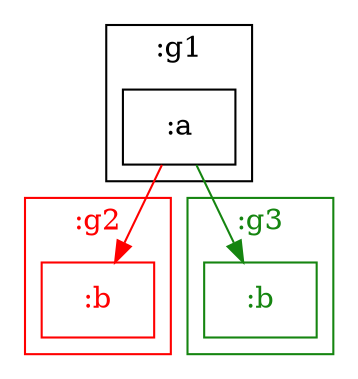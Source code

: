 /* Generated by GvGen v.1.0 (https://www.github.com/stricaud/gvgen) */

digraph G {
compound=true;
   subgraph cluster3 {
   shape="rectangle";
label=":g2";
color="#ff0000";
fontcolor="#ff0000";
      node5 [shape="rectangle",label=":b",color="#ff0000",fontcolor="#ff0000"];
   }
   subgraph cluster2 {
   shape="rectangle";
label=":g3";
color="#158510";
fontcolor="#158510";
      node6 [shape="rectangle",label=":b",color="#158510",fontcolor="#158510"];
   }
   subgraph cluster1 {
   shape="rectangle";
label=":g1";
      node4 [shape="rectangle",label=":a"];
   }
node4->node6 [color="#158510"];
node4->node5 [color="#ff0000"];
}
